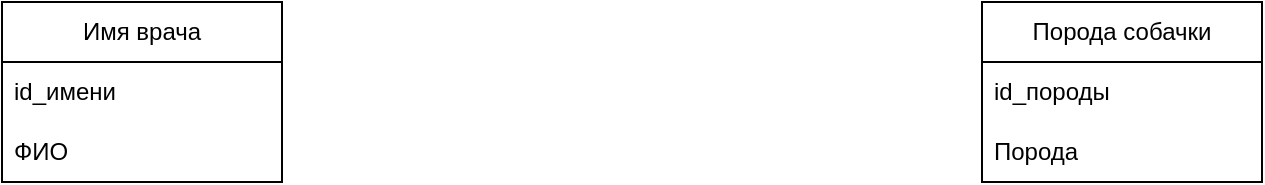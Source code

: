 <mxfile version="22.1.0" type="github">
  <diagram name="Страница — 1" id="QB2vQS0mXTWpkcYcL5WH">
    <mxGraphModel dx="878" dy="486" grid="1" gridSize="10" guides="1" tooltips="1" connect="1" arrows="1" fold="1" page="1" pageScale="1" pageWidth="827" pageHeight="1169" math="0" shadow="0">
      <root>
        <mxCell id="0" />
        <mxCell id="1" parent="0" />
        <mxCell id="Dbffsx1WRcS7RcJlpba_-1" value="Имя врача" style="swimlane;fontStyle=0;childLayout=stackLayout;horizontal=1;startSize=30;horizontalStack=0;resizeParent=1;resizeParentMax=0;resizeLast=0;collapsible=1;marginBottom=0;whiteSpace=wrap;html=1;" vertex="1" parent="1">
          <mxGeometry x="90" y="30" width="140" height="90" as="geometry" />
        </mxCell>
        <mxCell id="Dbffsx1WRcS7RcJlpba_-2" value="id_имени" style="text;strokeColor=none;fillColor=none;align=left;verticalAlign=middle;spacingLeft=4;spacingRight=4;overflow=hidden;points=[[0,0.5],[1,0.5]];portConstraint=eastwest;rotatable=0;whiteSpace=wrap;html=1;" vertex="1" parent="Dbffsx1WRcS7RcJlpba_-1">
          <mxGeometry y="30" width="140" height="30" as="geometry" />
        </mxCell>
        <mxCell id="Dbffsx1WRcS7RcJlpba_-3" value="ФИО" style="text;strokeColor=none;fillColor=none;align=left;verticalAlign=middle;spacingLeft=4;spacingRight=4;overflow=hidden;points=[[0,0.5],[1,0.5]];portConstraint=eastwest;rotatable=0;whiteSpace=wrap;html=1;" vertex="1" parent="Dbffsx1WRcS7RcJlpba_-1">
          <mxGeometry y="60" width="140" height="30" as="geometry" />
        </mxCell>
        <mxCell id="Dbffsx1WRcS7RcJlpba_-5" value="Порода собачки" style="swimlane;fontStyle=0;childLayout=stackLayout;horizontal=1;startSize=30;horizontalStack=0;resizeParent=1;resizeParentMax=0;resizeLast=0;collapsible=1;marginBottom=0;whiteSpace=wrap;html=1;" vertex="1" parent="1">
          <mxGeometry x="580" y="30" width="140" height="90" as="geometry" />
        </mxCell>
        <mxCell id="Dbffsx1WRcS7RcJlpba_-6" value="id_породы" style="text;strokeColor=none;fillColor=none;align=left;verticalAlign=middle;spacingLeft=4;spacingRight=4;overflow=hidden;points=[[0,0.5],[1,0.5]];portConstraint=eastwest;rotatable=0;whiteSpace=wrap;html=1;" vertex="1" parent="Dbffsx1WRcS7RcJlpba_-5">
          <mxGeometry y="30" width="140" height="30" as="geometry" />
        </mxCell>
        <mxCell id="Dbffsx1WRcS7RcJlpba_-7" value="Порода" style="text;strokeColor=none;fillColor=none;align=left;verticalAlign=middle;spacingLeft=4;spacingRight=4;overflow=hidden;points=[[0,0.5],[1,0.5]];portConstraint=eastwest;rotatable=0;whiteSpace=wrap;html=1;" vertex="1" parent="Dbffsx1WRcS7RcJlpba_-5">
          <mxGeometry y="60" width="140" height="30" as="geometry" />
        </mxCell>
      </root>
    </mxGraphModel>
  </diagram>
</mxfile>
